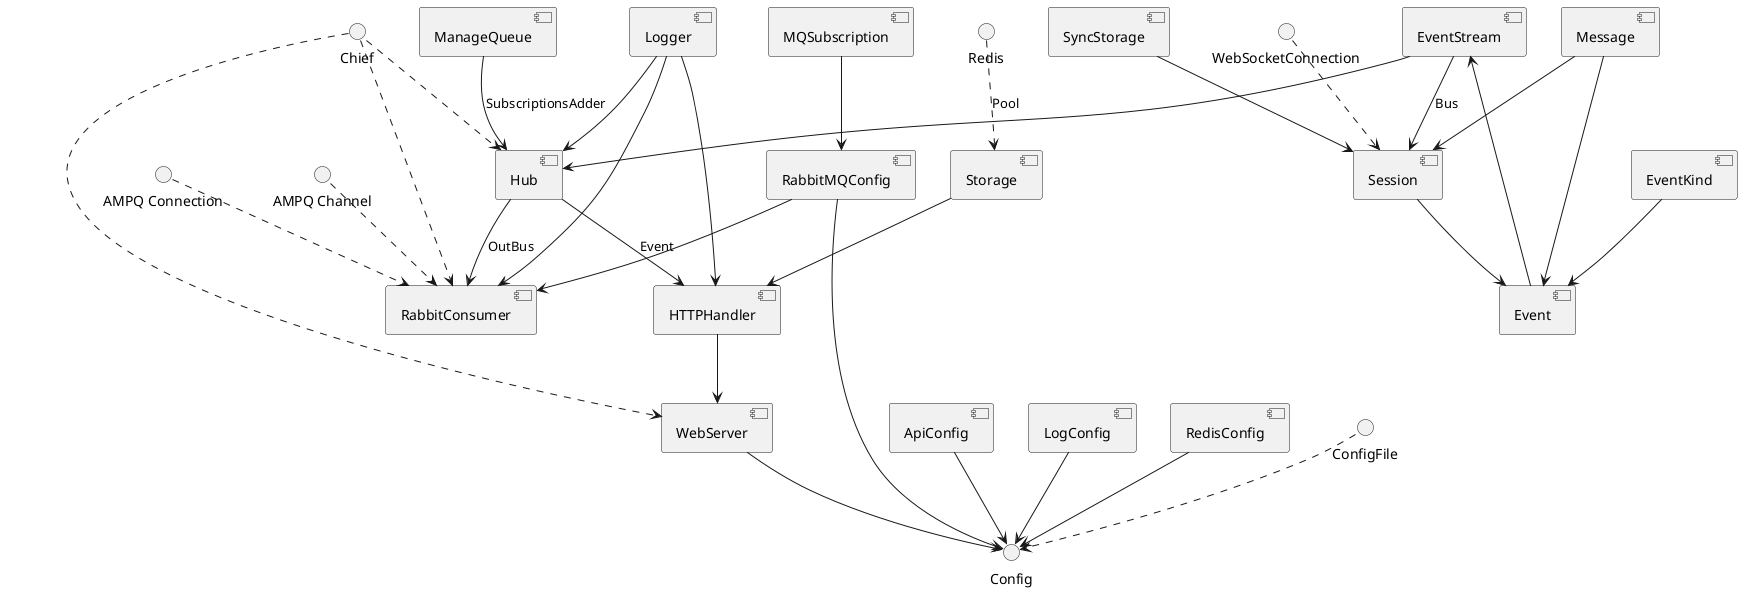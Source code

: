 @startuml
interface "AMPQ Connection" as AMPQConn
interface "AMPQ Channel" as AMPQCh

Chief ..> [Hub]
Chief ..> [RabbitConsumer]
Chief ..> [WebServer]


AMPQConn ..> [RabbitConsumer]
AMPQCh ..> [RabbitConsumer]

[Hub] --> [RabbitConsumer] : OutBus
[Hub] --> [HTTPHandler] : Event

[EventStream] --> [Hub]
[EventStream] --> [Session] : Bus

[Event] --> [EventStream]

[EventKind] --> [Event]

[Session] --> [Event]

[Message] --> [Event]
[Message] --> [Session]

[SyncStorage] --> [Session]
WebSocketConnection ..> [Session]

[HTTPHandler] --> [WebServer]
[Storage] --> [HTTPHandler]
Redis ..> [Storage] : Pool

[ManageQueue] --> [Hub] : SubscriptionsAdder

[RabbitMQConfig] --> [RabbitConsumer]

[WebServer] --> Config

[Logger] --> [RabbitConsumer]
[Logger] --> [HTTPHandler]
[Logger] --> [Hub]

[ApiConfig] --> [Config]
[LogConfig] --> [Config]
[RabbitMQConfig] --> [Config]
[RedisConfig] --> [Config]

ConfigFile ..> [Config]

[MQSubscription] --> [RabbitMQConfig]
@enduml